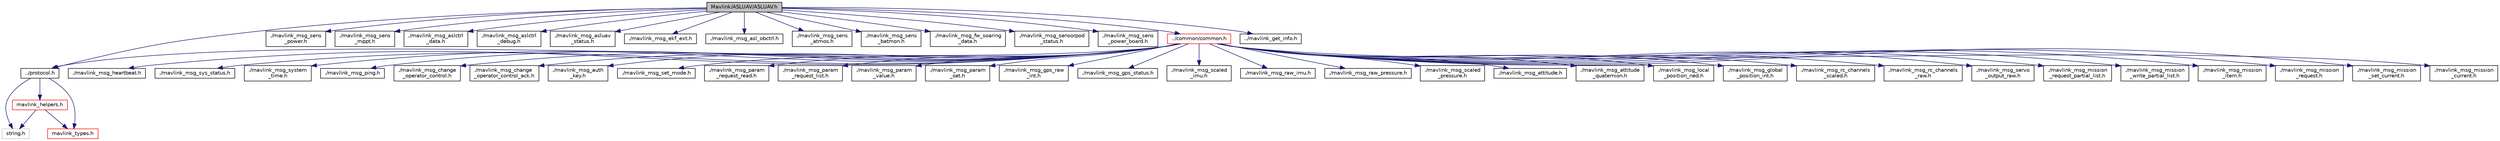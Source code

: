 digraph "Mavlink/ASLUAV/ASLUAV.h"
{
  edge [fontname="Helvetica",fontsize="10",labelfontname="Helvetica",labelfontsize="10"];
  node [fontname="Helvetica",fontsize="10",shape=record];
  Node0 [label="Mavlink/ASLUAV/ASLUAV.h",height=0.2,width=0.4,color="black", fillcolor="grey75", style="filled", fontcolor="black"];
  Node0 -> Node1 [color="midnightblue",fontsize="10",style="solid"];
  Node1 [label="../protocol.h",height=0.2,width=0.4,color="black", fillcolor="white", style="filled",URL="$protocol_8h_source.html"];
  Node1 -> Node2 [color="midnightblue",fontsize="10",style="solid"];
  Node2 [label="string.h",height=0.2,width=0.4,color="grey75", fillcolor="white", style="filled"];
  Node1 -> Node3 [color="midnightblue",fontsize="10",style="solid"];
  Node3 [label="mavlink_types.h",height=0.2,width=0.4,color="red", fillcolor="white", style="filled",URL="$mavlink__types_8h_source.html"];
  Node1 -> Node5 [color="midnightblue",fontsize="10",style="solid"];
  Node5 [label="mavlink_helpers.h",height=0.2,width=0.4,color="red", fillcolor="white", style="filled",URL="$mavlink__helpers_8h_source.html"];
  Node5 -> Node2 [color="midnightblue",fontsize="10",style="solid"];
  Node5 -> Node3 [color="midnightblue",fontsize="10",style="solid"];
  Node0 -> Node11 [color="midnightblue",fontsize="10",style="solid"];
  Node11 [label="./mavlink_msg_sens\l_power.h",height=0.2,width=0.4,color="black", fillcolor="white", style="filled",URL="$mavlink__msg__sens__power_8h_source.html"];
  Node0 -> Node12 [color="midnightblue",fontsize="10",style="solid"];
  Node12 [label="./mavlink_msg_sens\l_mppt.h",height=0.2,width=0.4,color="black", fillcolor="white", style="filled",URL="$mavlink__msg__sens__mppt_8h_source.html"];
  Node0 -> Node13 [color="midnightblue",fontsize="10",style="solid"];
  Node13 [label="./mavlink_msg_aslctrl\l_data.h",height=0.2,width=0.4,color="black", fillcolor="white", style="filled",URL="$mavlink__msg__aslctrl__data_8h_source.html"];
  Node0 -> Node14 [color="midnightblue",fontsize="10",style="solid"];
  Node14 [label="./mavlink_msg_aslctrl\l_debug.h",height=0.2,width=0.4,color="black", fillcolor="white", style="filled",URL="$mavlink__msg__aslctrl__debug_8h_source.html"];
  Node0 -> Node15 [color="midnightblue",fontsize="10",style="solid"];
  Node15 [label="./mavlink_msg_asluav\l_status.h",height=0.2,width=0.4,color="black", fillcolor="white", style="filled",URL="$mavlink__msg__asluav__status_8h_source.html"];
  Node0 -> Node16 [color="midnightblue",fontsize="10",style="solid"];
  Node16 [label="./mavlink_msg_ekf_ext.h",height=0.2,width=0.4,color="black", fillcolor="white", style="filled",URL="$mavlink__msg__ekf__ext_8h_source.html"];
  Node0 -> Node17 [color="midnightblue",fontsize="10",style="solid"];
  Node17 [label="./mavlink_msg_asl_obctrl.h",height=0.2,width=0.4,color="black", fillcolor="white", style="filled",URL="$mavlink__msg__asl__obctrl_8h_source.html"];
  Node0 -> Node18 [color="midnightblue",fontsize="10",style="solid"];
  Node18 [label="./mavlink_msg_sens\l_atmos.h",height=0.2,width=0.4,color="black", fillcolor="white", style="filled",URL="$mavlink__msg__sens__atmos_8h_source.html"];
  Node0 -> Node19 [color="midnightblue",fontsize="10",style="solid"];
  Node19 [label="./mavlink_msg_sens\l_batmon.h",height=0.2,width=0.4,color="black", fillcolor="white", style="filled",URL="$mavlink__msg__sens__batmon_8h_source.html"];
  Node0 -> Node20 [color="midnightblue",fontsize="10",style="solid"];
  Node20 [label="./mavlink_msg_fw_soaring\l_data.h",height=0.2,width=0.4,color="black", fillcolor="white", style="filled",URL="$mavlink__msg__fw__soaring__data_8h_source.html"];
  Node0 -> Node21 [color="midnightblue",fontsize="10",style="solid"];
  Node21 [label="./mavlink_msg_sensorpod\l_status.h",height=0.2,width=0.4,color="black", fillcolor="white", style="filled",URL="$mavlink__msg__sensorpod__status_8h_source.html"];
  Node0 -> Node22 [color="midnightblue",fontsize="10",style="solid"];
  Node22 [label="./mavlink_msg_sens\l_power_board.h",height=0.2,width=0.4,color="black", fillcolor="white", style="filled",URL="$mavlink__msg__sens__power__board_8h_source.html"];
  Node0 -> Node23 [color="midnightblue",fontsize="10",style="solid"];
  Node23 [label="../common/common.h",height=0.2,width=0.4,color="red", fillcolor="white", style="filled",URL="$common_8h.html",tooltip="MAVLink comm protocol generated from common.xml. "];
  Node23 -> Node1 [color="midnightblue",fontsize="10",style="solid"];
  Node23 -> Node24 [color="midnightblue",fontsize="10",style="solid"];
  Node24 [label="./mavlink_msg_heartbeat.h",height=0.2,width=0.4,color="black", fillcolor="white", style="filled",URL="$common_2mavlink__msg__heartbeat_8h_source.html"];
  Node23 -> Node25 [color="midnightblue",fontsize="10",style="solid"];
  Node25 [label="./mavlink_msg_sys_status.h",height=0.2,width=0.4,color="black", fillcolor="white", style="filled",URL="$mavlink__msg__sys__status_8h_source.html"];
  Node23 -> Node26 [color="midnightblue",fontsize="10",style="solid"];
  Node26 [label="./mavlink_msg_system\l_time.h",height=0.2,width=0.4,color="black", fillcolor="white", style="filled",URL="$mavlink__msg__system__time_8h_source.html"];
  Node23 -> Node27 [color="midnightblue",fontsize="10",style="solid"];
  Node27 [label="./mavlink_msg_ping.h",height=0.2,width=0.4,color="black", fillcolor="white", style="filled",URL="$mavlink__msg__ping_8h_source.html"];
  Node23 -> Node28 [color="midnightblue",fontsize="10",style="solid"];
  Node28 [label="./mavlink_msg_change\l_operator_control.h",height=0.2,width=0.4,color="black", fillcolor="white", style="filled",URL="$mavlink__msg__change__operator__control_8h_source.html"];
  Node23 -> Node29 [color="midnightblue",fontsize="10",style="solid"];
  Node29 [label="./mavlink_msg_change\l_operator_control_ack.h",height=0.2,width=0.4,color="black", fillcolor="white", style="filled",URL="$mavlink__msg__change__operator__control__ack_8h_source.html"];
  Node23 -> Node30 [color="midnightblue",fontsize="10",style="solid"];
  Node30 [label="./mavlink_msg_auth\l_key.h",height=0.2,width=0.4,color="black", fillcolor="white", style="filled",URL="$mavlink__msg__auth__key_8h_source.html"];
  Node23 -> Node31 [color="midnightblue",fontsize="10",style="solid"];
  Node31 [label="./mavlink_msg_set_mode.h",height=0.2,width=0.4,color="black", fillcolor="white", style="filled",URL="$mavlink__msg__set__mode_8h_source.html"];
  Node23 -> Node32 [color="midnightblue",fontsize="10",style="solid"];
  Node32 [label="./mavlink_msg_param\l_request_read.h",height=0.2,width=0.4,color="black", fillcolor="white", style="filled",URL="$mavlink__msg__param__request__read_8h_source.html"];
  Node23 -> Node33 [color="midnightblue",fontsize="10",style="solid"];
  Node33 [label="./mavlink_msg_param\l_request_list.h",height=0.2,width=0.4,color="black", fillcolor="white", style="filled",URL="$mavlink__msg__param__request__list_8h_source.html"];
  Node23 -> Node34 [color="midnightblue",fontsize="10",style="solid"];
  Node34 [label="./mavlink_msg_param\l_value.h",height=0.2,width=0.4,color="black", fillcolor="white", style="filled",URL="$mavlink__msg__param__value_8h_source.html"];
  Node23 -> Node35 [color="midnightblue",fontsize="10",style="solid"];
  Node35 [label="./mavlink_msg_param\l_set.h",height=0.2,width=0.4,color="black", fillcolor="white", style="filled",URL="$mavlink__msg__param__set_8h_source.html"];
  Node23 -> Node36 [color="midnightblue",fontsize="10",style="solid"];
  Node36 [label="./mavlink_msg_gps_raw\l_int.h",height=0.2,width=0.4,color="black", fillcolor="white", style="filled",URL="$mavlink__msg__gps__raw__int_8h_source.html"];
  Node23 -> Node37 [color="midnightblue",fontsize="10",style="solid"];
  Node37 [label="./mavlink_msg_gps_status.h",height=0.2,width=0.4,color="black", fillcolor="white", style="filled",URL="$mavlink__msg__gps__status_8h_source.html"];
  Node23 -> Node38 [color="midnightblue",fontsize="10",style="solid"];
  Node38 [label="./mavlink_msg_scaled\l_imu.h",height=0.2,width=0.4,color="black", fillcolor="white", style="filled",URL="$mavlink__msg__scaled__imu_8h_source.html"];
  Node23 -> Node39 [color="midnightblue",fontsize="10",style="solid"];
  Node39 [label="./mavlink_msg_raw_imu.h",height=0.2,width=0.4,color="black", fillcolor="white", style="filled",URL="$mavlink__msg__raw__imu_8h_source.html"];
  Node23 -> Node40 [color="midnightblue",fontsize="10",style="solid"];
  Node40 [label="./mavlink_msg_raw_pressure.h",height=0.2,width=0.4,color="black", fillcolor="white", style="filled",URL="$mavlink__msg__raw__pressure_8h_source.html"];
  Node23 -> Node41 [color="midnightblue",fontsize="10",style="solid"];
  Node41 [label="./mavlink_msg_scaled\l_pressure.h",height=0.2,width=0.4,color="black", fillcolor="white", style="filled",URL="$mavlink__msg__scaled__pressure_8h_source.html"];
  Node23 -> Node42 [color="midnightblue",fontsize="10",style="solid"];
  Node42 [label="./mavlink_msg_attitude.h",height=0.2,width=0.4,color="black", fillcolor="white", style="filled",URL="$mavlink__msg__attitude_8h_source.html"];
  Node23 -> Node43 [color="midnightblue",fontsize="10",style="solid"];
  Node43 [label="./mavlink_msg_attitude\l_quaternion.h",height=0.2,width=0.4,color="black", fillcolor="white", style="filled",URL="$mavlink__msg__attitude__quaternion_8h_source.html"];
  Node23 -> Node44 [color="midnightblue",fontsize="10",style="solid"];
  Node44 [label="./mavlink_msg_local\l_position_ned.h",height=0.2,width=0.4,color="black", fillcolor="white", style="filled",URL="$mavlink__msg__local__position__ned_8h_source.html"];
  Node23 -> Node45 [color="midnightblue",fontsize="10",style="solid"];
  Node45 [label="./mavlink_msg_global\l_position_int.h",height=0.2,width=0.4,color="black", fillcolor="white", style="filled",URL="$mavlink__msg__global__position__int_8h_source.html"];
  Node23 -> Node46 [color="midnightblue",fontsize="10",style="solid"];
  Node46 [label="./mavlink_msg_rc_channels\l_scaled.h",height=0.2,width=0.4,color="black", fillcolor="white", style="filled",URL="$mavlink__msg__rc__channels__scaled_8h_source.html"];
  Node23 -> Node47 [color="midnightblue",fontsize="10",style="solid"];
  Node47 [label="./mavlink_msg_rc_channels\l_raw.h",height=0.2,width=0.4,color="black", fillcolor="white", style="filled",URL="$mavlink__msg__rc__channels__raw_8h_source.html"];
  Node23 -> Node48 [color="midnightblue",fontsize="10",style="solid"];
  Node48 [label="./mavlink_msg_servo\l_output_raw.h",height=0.2,width=0.4,color="black", fillcolor="white", style="filled",URL="$mavlink__msg__servo__output__raw_8h_source.html"];
  Node23 -> Node49 [color="midnightblue",fontsize="10",style="solid"];
  Node49 [label="./mavlink_msg_mission\l_request_partial_list.h",height=0.2,width=0.4,color="black", fillcolor="white", style="filled",URL="$mavlink__msg__mission__request__partial__list_8h_source.html"];
  Node23 -> Node50 [color="midnightblue",fontsize="10",style="solid"];
  Node50 [label="./mavlink_msg_mission\l_write_partial_list.h",height=0.2,width=0.4,color="black", fillcolor="white", style="filled",URL="$mavlink__msg__mission__write__partial__list_8h_source.html"];
  Node23 -> Node51 [color="midnightblue",fontsize="10",style="solid"];
  Node51 [label="./mavlink_msg_mission\l_item.h",height=0.2,width=0.4,color="black", fillcolor="white", style="filled",URL="$mavlink__msg__mission__item_8h_source.html"];
  Node23 -> Node52 [color="midnightblue",fontsize="10",style="solid"];
  Node52 [label="./mavlink_msg_mission\l_request.h",height=0.2,width=0.4,color="black", fillcolor="white", style="filled",URL="$mavlink__msg__mission__request_8h_source.html"];
  Node23 -> Node53 [color="midnightblue",fontsize="10",style="solid"];
  Node53 [label="./mavlink_msg_mission\l_set_current.h",height=0.2,width=0.4,color="black", fillcolor="white", style="filled",URL="$mavlink__msg__mission__set__current_8h_source.html"];
  Node23 -> Node54 [color="midnightblue",fontsize="10",style="solid"];
  Node54 [label="./mavlink_msg_mission\l_current.h",height=0.2,width=0.4,color="black", fillcolor="white", style="filled",URL="$mavlink__msg__mission__current_8h_source.html"];
  Node0 -> Node162 [color="midnightblue",fontsize="10",style="solid"];
  Node162 [label="../mavlink_get_info.h",height=0.2,width=0.4,color="black", fillcolor="white", style="filled",URL="$mavlink__get__info_8h_source.html"];
}
